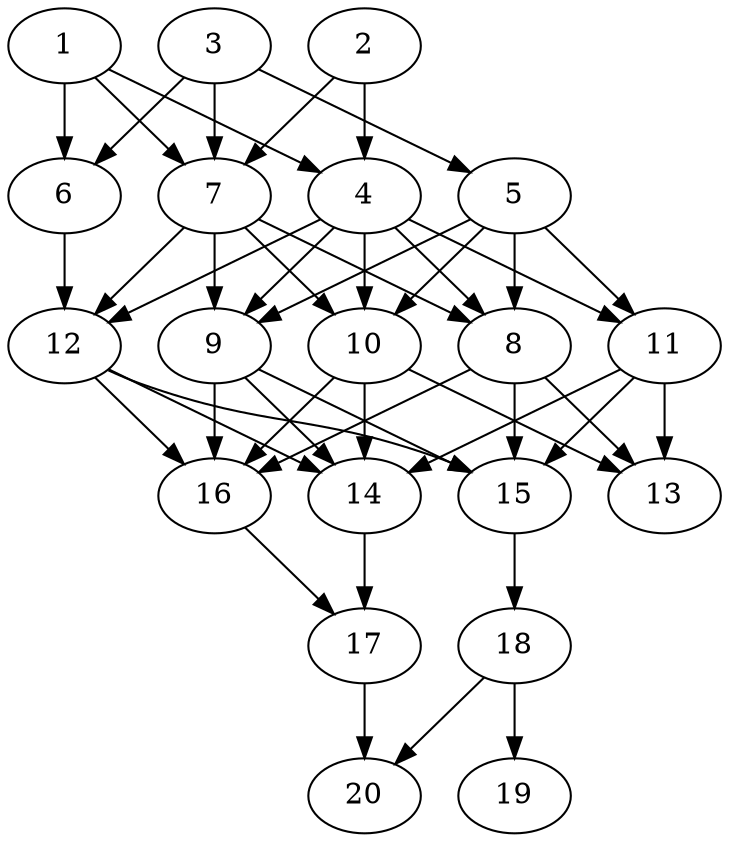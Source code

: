 // DAG automatically generated by daggen at Tue Jul 23 14:31:37 2019
// ./daggen --dot -n 20 --ccr 0.4 --fat 0.5 --regular 0.5 --density 0.8 --mindata 5242880 --maxdata 52428800 
digraph G {
  1 [size="64624640", alpha="0.08", expect_size="25849856"] 
  1 -> 4 [size ="25849856"]
  1 -> 6 [size ="25849856"]
  1 -> 7 [size ="25849856"]
  2 [size="73318400", alpha="0.12", expect_size="29327360"] 
  2 -> 4 [size ="29327360"]
  2 -> 7 [size ="29327360"]
  3 [size="50800640", alpha="0.06", expect_size="20320256"] 
  3 -> 5 [size ="20320256"]
  3 -> 6 [size ="20320256"]
  3 -> 7 [size ="20320256"]
  4 [size="15516160", alpha="0.12", expect_size="6206464"] 
  4 -> 8 [size ="6206464"]
  4 -> 9 [size ="6206464"]
  4 -> 10 [size ="6206464"]
  4 -> 11 [size ="6206464"]
  4 -> 12 [size ="6206464"]
  5 [size="41047040", alpha="0.18", expect_size="16418816"] 
  5 -> 8 [size ="16418816"]
  5 -> 9 [size ="16418816"]
  5 -> 10 [size ="16418816"]
  5 -> 11 [size ="16418816"]
  6 [size="33492480", alpha="0.09", expect_size="13396992"] 
  6 -> 12 [size ="13396992"]
  7 [size="109882880", alpha="0.02", expect_size="43953152"] 
  7 -> 8 [size ="43953152"]
  7 -> 9 [size ="43953152"]
  7 -> 10 [size ="43953152"]
  7 -> 12 [size ="43953152"]
  8 [size="26887680", alpha="0.19", expect_size="10755072"] 
  8 -> 13 [size ="10755072"]
  8 -> 15 [size ="10755072"]
  8 -> 16 [size ="10755072"]
  9 [size="92247040", alpha="0.12", expect_size="36898816"] 
  9 -> 14 [size ="36898816"]
  9 -> 15 [size ="36898816"]
  9 -> 16 [size ="36898816"]
  10 [size="82234880", alpha="0.15", expect_size="32893952"] 
  10 -> 13 [size ="32893952"]
  10 -> 14 [size ="32893952"]
  10 -> 16 [size ="32893952"]
  11 [size="26460160", alpha="0.06", expect_size="10584064"] 
  11 -> 13 [size ="10584064"]
  11 -> 14 [size ="10584064"]
  11 -> 15 [size ="10584064"]
  12 [size="74821120", alpha="0.07", expect_size="29928448"] 
  12 -> 14 [size ="29928448"]
  12 -> 15 [size ="29928448"]
  12 -> 16 [size ="29928448"]
  13 [size="25425920", alpha="0.07", expect_size="10170368"] 
  14 [size="58007040", alpha="0.11", expect_size="23202816"] 
  14 -> 17 [size ="23202816"]
  15 [size="130685440", alpha="0.10", expect_size="52274176"] 
  15 -> 18 [size ="52274176"]
  16 [size="117127680", alpha="0.01", expect_size="46851072"] 
  16 -> 17 [size ="46851072"]
  17 [size="53076480", alpha="0.16", expect_size="21230592"] 
  17 -> 20 [size ="21230592"]
  18 [size="65192960", alpha="0.05", expect_size="26077184"] 
  18 -> 19 [size ="26077184"]
  18 -> 20 [size ="26077184"]
  19 [size="58734080", alpha="0.04", expect_size="23493632"] 
  20 [size="128061440", alpha="0.17", expect_size="51224576"] 
}
